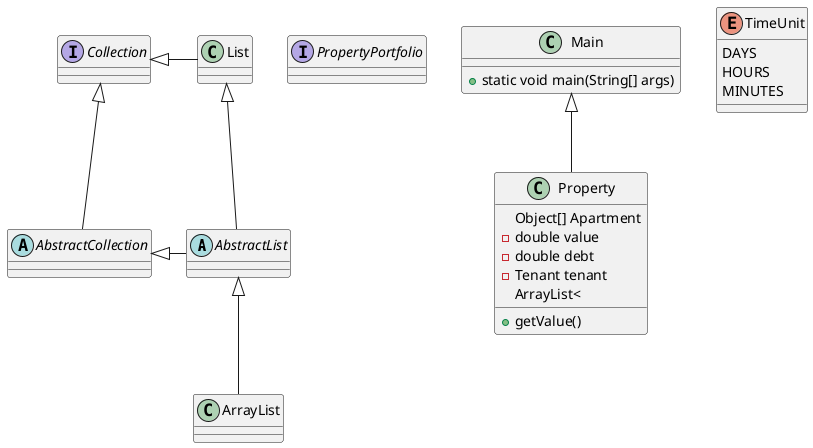 @startuml
'https://plantuml.com/class-diagram

abstract class AbstractList
abstract AbstractCollection
interface PropertyPortfolio
interface Collection

List <|-- AbstractList
Collection <|-- AbstractCollection

Collection <|- List
AbstractCollection <|- AbstractList
AbstractList <|-- ArrayList

Main <|-- Property

class Property {
Object[] Apartment
- double value
- double debt
- Tenant tenant
ArrayList<
+ getValue()

}

class Main{
+ static void main(String[] args)

}

enum TimeUnit {
DAYS
HOURS
MINUTES
}

@enduml